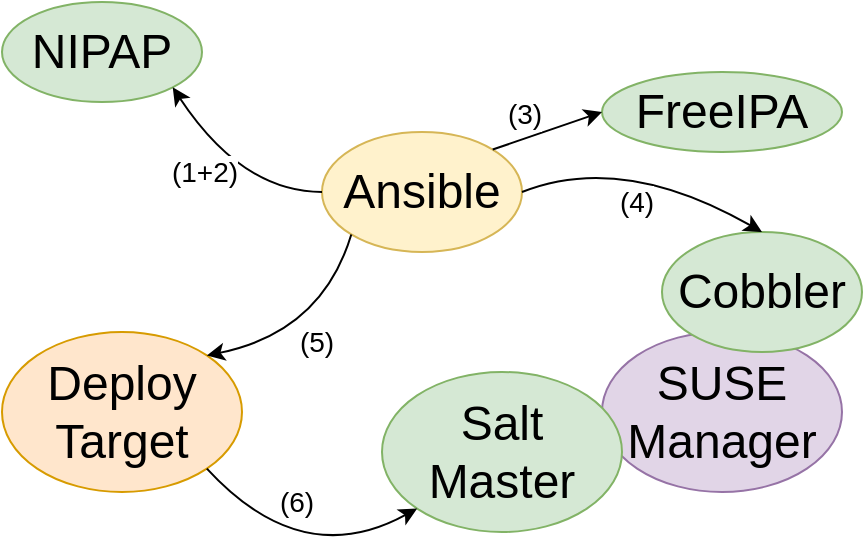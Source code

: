 <mxfile version="12.5.1" type="device"><diagram id="styIzzoGzrguESSIeHlT" name="Page-1"><mxGraphModel dx="786" dy="497" grid="1" gridSize="10" guides="1" tooltips="1" connect="1" arrows="1" fold="1" page="1" pageScale="1" pageWidth="850" pageHeight="1100" math="0" shadow="0"><root><mxCell id="0"/><mxCell id="1" parent="0"/><mxCell id="Wx_Va7Itknx6lmU4uXbR-1" value="Ansible" style="ellipse;whiteSpace=wrap;html=1;fontSize=24;fillColor=#fff2cc;strokeColor=#d6b656;" parent="1" vertex="1"><mxGeometry x="300" y="230" width="100" height="60" as="geometry"/></mxCell><mxCell id="Wx_Va7Itknx6lmU4uXbR-2" value="NIPAP" style="ellipse;whiteSpace=wrap;html=1;fontSize=24;fillColor=#d5e8d4;strokeColor=#82b366;" parent="1" vertex="1"><mxGeometry x="140" y="165" width="100" height="50" as="geometry"/></mxCell><mxCell id="Wx_Va7Itknx6lmU4uXbR-3" value="SUSE&lt;br&gt;Manager" style="ellipse;whiteSpace=wrap;html=1;fontSize=24;fillColor=#e1d5e7;strokeColor=#9673a6;" parent="1" vertex="1"><mxGeometry x="440" y="330" width="120" height="80" as="geometry"/></mxCell><mxCell id="Wx_Va7Itknx6lmU4uXbR-4" value="Cobbler" style="ellipse;whiteSpace=wrap;html=1;fontSize=24;fillColor=#d5e8d4;strokeColor=#82b366;" parent="1" vertex="1"><mxGeometry x="470" y="280" width="100" height="60" as="geometry"/></mxCell><mxCell id="Wx_Va7Itknx6lmU4uXbR-5" value="FreeIPA" style="ellipse;whiteSpace=wrap;html=1;fontSize=24;fillColor=#d5e8d4;strokeColor=#82b366;" parent="1" vertex="1"><mxGeometry x="440" y="200" width="120" height="40" as="geometry"/></mxCell><mxCell id="Wx_Va7Itknx6lmU4uXbR-6" value="Deploy&lt;br&gt;Target" style="ellipse;whiteSpace=wrap;html=1;fontSize=24;fillColor=#ffe6cc;strokeColor=#d79b00;" parent="1" vertex="1"><mxGeometry x="140" y="330" width="120" height="80" as="geometry"/></mxCell><mxCell id="Wx_Va7Itknx6lmU4uXbR-7" value="" style="curved=1;endArrow=classic;html=1;fontSize=24;exitX=0;exitY=0.5;exitDx=0;exitDy=0;entryX=1;entryY=1;entryDx=0;entryDy=0;" parent="1" source="Wx_Va7Itknx6lmU4uXbR-1" target="Wx_Va7Itknx6lmU4uXbR-2" edge="1"><mxGeometry width="50" height="50" relative="1" as="geometry"><mxPoint x="100" y="510" as="sourcePoint"/><mxPoint x="460" y="190" as="targetPoint"/><Array as="points"><mxPoint x="260" y="260"/></Array></mxGeometry></mxCell><mxCell id="Wx_Va7Itknx6lmU4uXbR-8" value="" style="curved=1;endArrow=classic;html=1;fontSize=14;entryX=0.5;entryY=0;entryDx=0;entryDy=0;exitX=1;exitY=0.5;exitDx=0;exitDy=0;" parent="1" source="Wx_Va7Itknx6lmU4uXbR-1" target="Wx_Va7Itknx6lmU4uXbR-4" edge="1"><mxGeometry width="50" height="50" relative="1" as="geometry"><mxPoint x="315" y="239" as="sourcePoint"/><mxPoint x="230" y="180" as="targetPoint"/><Array as="points"><mxPoint x="450" y="240"/></Array></mxGeometry></mxCell><mxCell id="Wx_Va7Itknx6lmU4uXbR-14" value="(1+2)" style="text;html=1;align=center;verticalAlign=middle;resizable=0;points=[];labelBackgroundColor=#ffffff;fontSize=14;" parent="Wx_Va7Itknx6lmU4uXbR-8" vertex="1" connectable="0"><mxGeometry x="-0.074" y="13" relative="1" as="geometry"><mxPoint x="-223.52" y="17.24" as="offset"/></mxGeometry></mxCell><mxCell id="Wx_Va7Itknx6lmU4uXbR-9" value="" style="curved=1;endArrow=classic;html=1;fontSize=24;entryX=0;entryY=0.5;entryDx=0;entryDy=0;exitX=1;exitY=0;exitDx=0;exitDy=0;" parent="1" source="Wx_Va7Itknx6lmU4uXbR-1" target="Wx_Va7Itknx6lmU4uXbR-5" edge="1"><mxGeometry width="50" height="50" relative="1" as="geometry"><mxPoint x="327.574" y="251.716" as="sourcePoint"/><mxPoint x="240" y="190" as="targetPoint"/><Array as="points"/></mxGeometry></mxCell><mxCell id="Wx_Va7Itknx6lmU4uXbR-10" value="" style="curved=1;endArrow=classic;html=1;fontSize=24;entryX=1;entryY=0;entryDx=0;entryDy=0;exitX=0;exitY=1;exitDx=0;exitDy=0;" parent="1" source="Wx_Va7Itknx6lmU4uXbR-1" target="Wx_Va7Itknx6lmU4uXbR-6" edge="1"><mxGeometry width="50" height="50" relative="1" as="geometry"><mxPoint x="337.574" y="261.716" as="sourcePoint"/><mxPoint x="250" y="200" as="targetPoint"/><Array as="points"><mxPoint x="300" y="330"/></Array></mxGeometry></mxCell><mxCell id="Wx_Va7Itknx6lmU4uXbR-15" value="(3)" style="text;html=1;align=center;verticalAlign=middle;resizable=0;points=[];labelBackgroundColor=#ffffff;fontSize=14;rotation=0;" parent="1" vertex="1" connectable="0"><mxGeometry x="379.997" y="209.998" as="geometry"><mxPoint x="21.13" y="10.9" as="offset"/></mxGeometry></mxCell><mxCell id="Wx_Va7Itknx6lmU4uXbR-17" value="(4)" style="text;html=1;align=center;verticalAlign=middle;resizable=0;points=[];labelBackgroundColor=#ffffff;fontSize=14;" parent="1" vertex="1" connectable="0"><mxGeometry x="439.997" y="259.998" as="geometry"><mxPoint x="17.13" y="4.9" as="offset"/></mxGeometry></mxCell><mxCell id="Wx_Va7Itknx6lmU4uXbR-18" value="(5)" style="text;html=1;align=center;verticalAlign=middle;resizable=0;points=[];labelBackgroundColor=#ffffff;fontSize=14;" parent="1" vertex="1" connectable="0"><mxGeometry x="279.997" y="329.998" as="geometry"><mxPoint x="17.13" y="4.9" as="offset"/></mxGeometry></mxCell><mxCell id="Wx_Va7Itknx6lmU4uXbR-20" value="Salt&lt;br&gt;Master" style="ellipse;whiteSpace=wrap;html=1;fontSize=24;fillColor=#d5e8d4;strokeColor=#82b366;" parent="1" vertex="1"><mxGeometry x="330" y="350" width="120" height="80" as="geometry"/></mxCell><mxCell id="Wx_Va7Itknx6lmU4uXbR-21" value="" style="curved=1;endArrow=classic;html=1;fontSize=24;entryX=0;entryY=1;entryDx=0;entryDy=0;exitX=1;exitY=1;exitDx=0;exitDy=0;" parent="1" source="Wx_Va7Itknx6lmU4uXbR-6" target="Wx_Va7Itknx6lmU4uXbR-20" edge="1"><mxGeometry width="50" height="50" relative="1" as="geometry"><mxPoint x="317.574" y="298.284" as="sourcePoint"/><mxPoint x="252.426" y="351.716" as="targetPoint"/><Array as="points"><mxPoint x="290" y="450"/></Array></mxGeometry></mxCell><mxCell id="Wx_Va7Itknx6lmU4uXbR-22" value="(6)" style="text;html=1;align=center;verticalAlign=middle;resizable=0;points=[];labelBackgroundColor=#ffffff;fontSize=14;" parent="1" vertex="1" connectable="0"><mxGeometry x="269.997" y="409.998" as="geometry"><mxPoint x="17.13" y="4.9" as="offset"/></mxGeometry></mxCell></root></mxGraphModel></diagram></mxfile>
